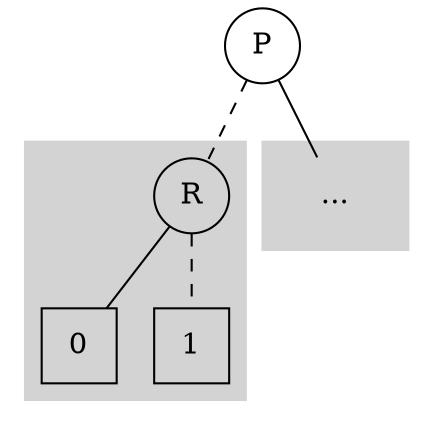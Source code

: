 digraph G {
  p [label=P shape=circle]
	p -> r0 [arrowhead=none style=dashed]
	p -> q1 [arrowhead=none]
  subgraph cluster_0 {
		style=filled;
		color=lightgrey;
    r0 [label=R shape=circle]
    00 [label=0 shape=square]
    10 [label=1 shape=square]
    r0 -> 00 [arrowhead=none]
    r0 -> 10 [arrowhead=none style=dashed]
	}
  subgraph cluster_1 {
		style=filled;
		color=lightgrey;
    q1 [label="..." shape=none]
	}
}
